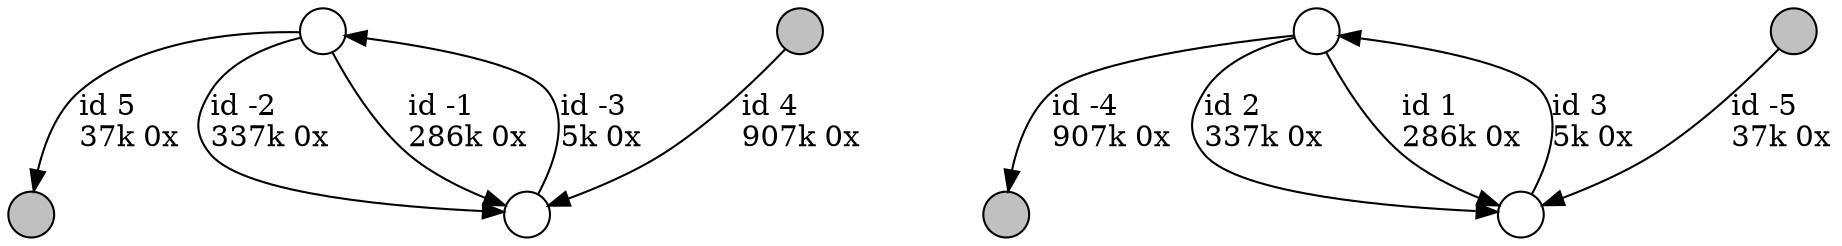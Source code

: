 digraph {
nodesep = 0.5;
node [shape = circle, label = "", height = 0.3];
"0" [style = "filled", fillcolor = "grey"];
"1" [style = "filled", fillcolor = "grey"];
"2" [style = "filled", fillcolor = "grey"];
"3" [style = "filled", fillcolor = "grey"];
"4" -> "0" [label = "id 5\l37k 0x", color = "black"] ;
"5" -> "1" [label = "id -4\l907k 0x", color = "black"] ;
"2" -> "6" [label = "id 4\l907k 0x", color = "black"] ;
"7" -> "5" [label = "id 3\l5k 0x", color = "black"] ;
"4" -> "6" [label = "id -2\l337k 0x", color = "black"] ;
"6" -> "4" [label = "id -3\l5k 0x", color = "black"] ;
"5" -> "7" [label = "id 2\l337k 0x", color = "black"] ;
"3" -> "7" [label = "id -5\l37k 0x", color = "black"] ;
"4" -> "6" [label = "id -1\l286k 0x", color = "black"] ;
"5" -> "7" [label = "id 1\l286k 0x", color = "black"] ;
}
